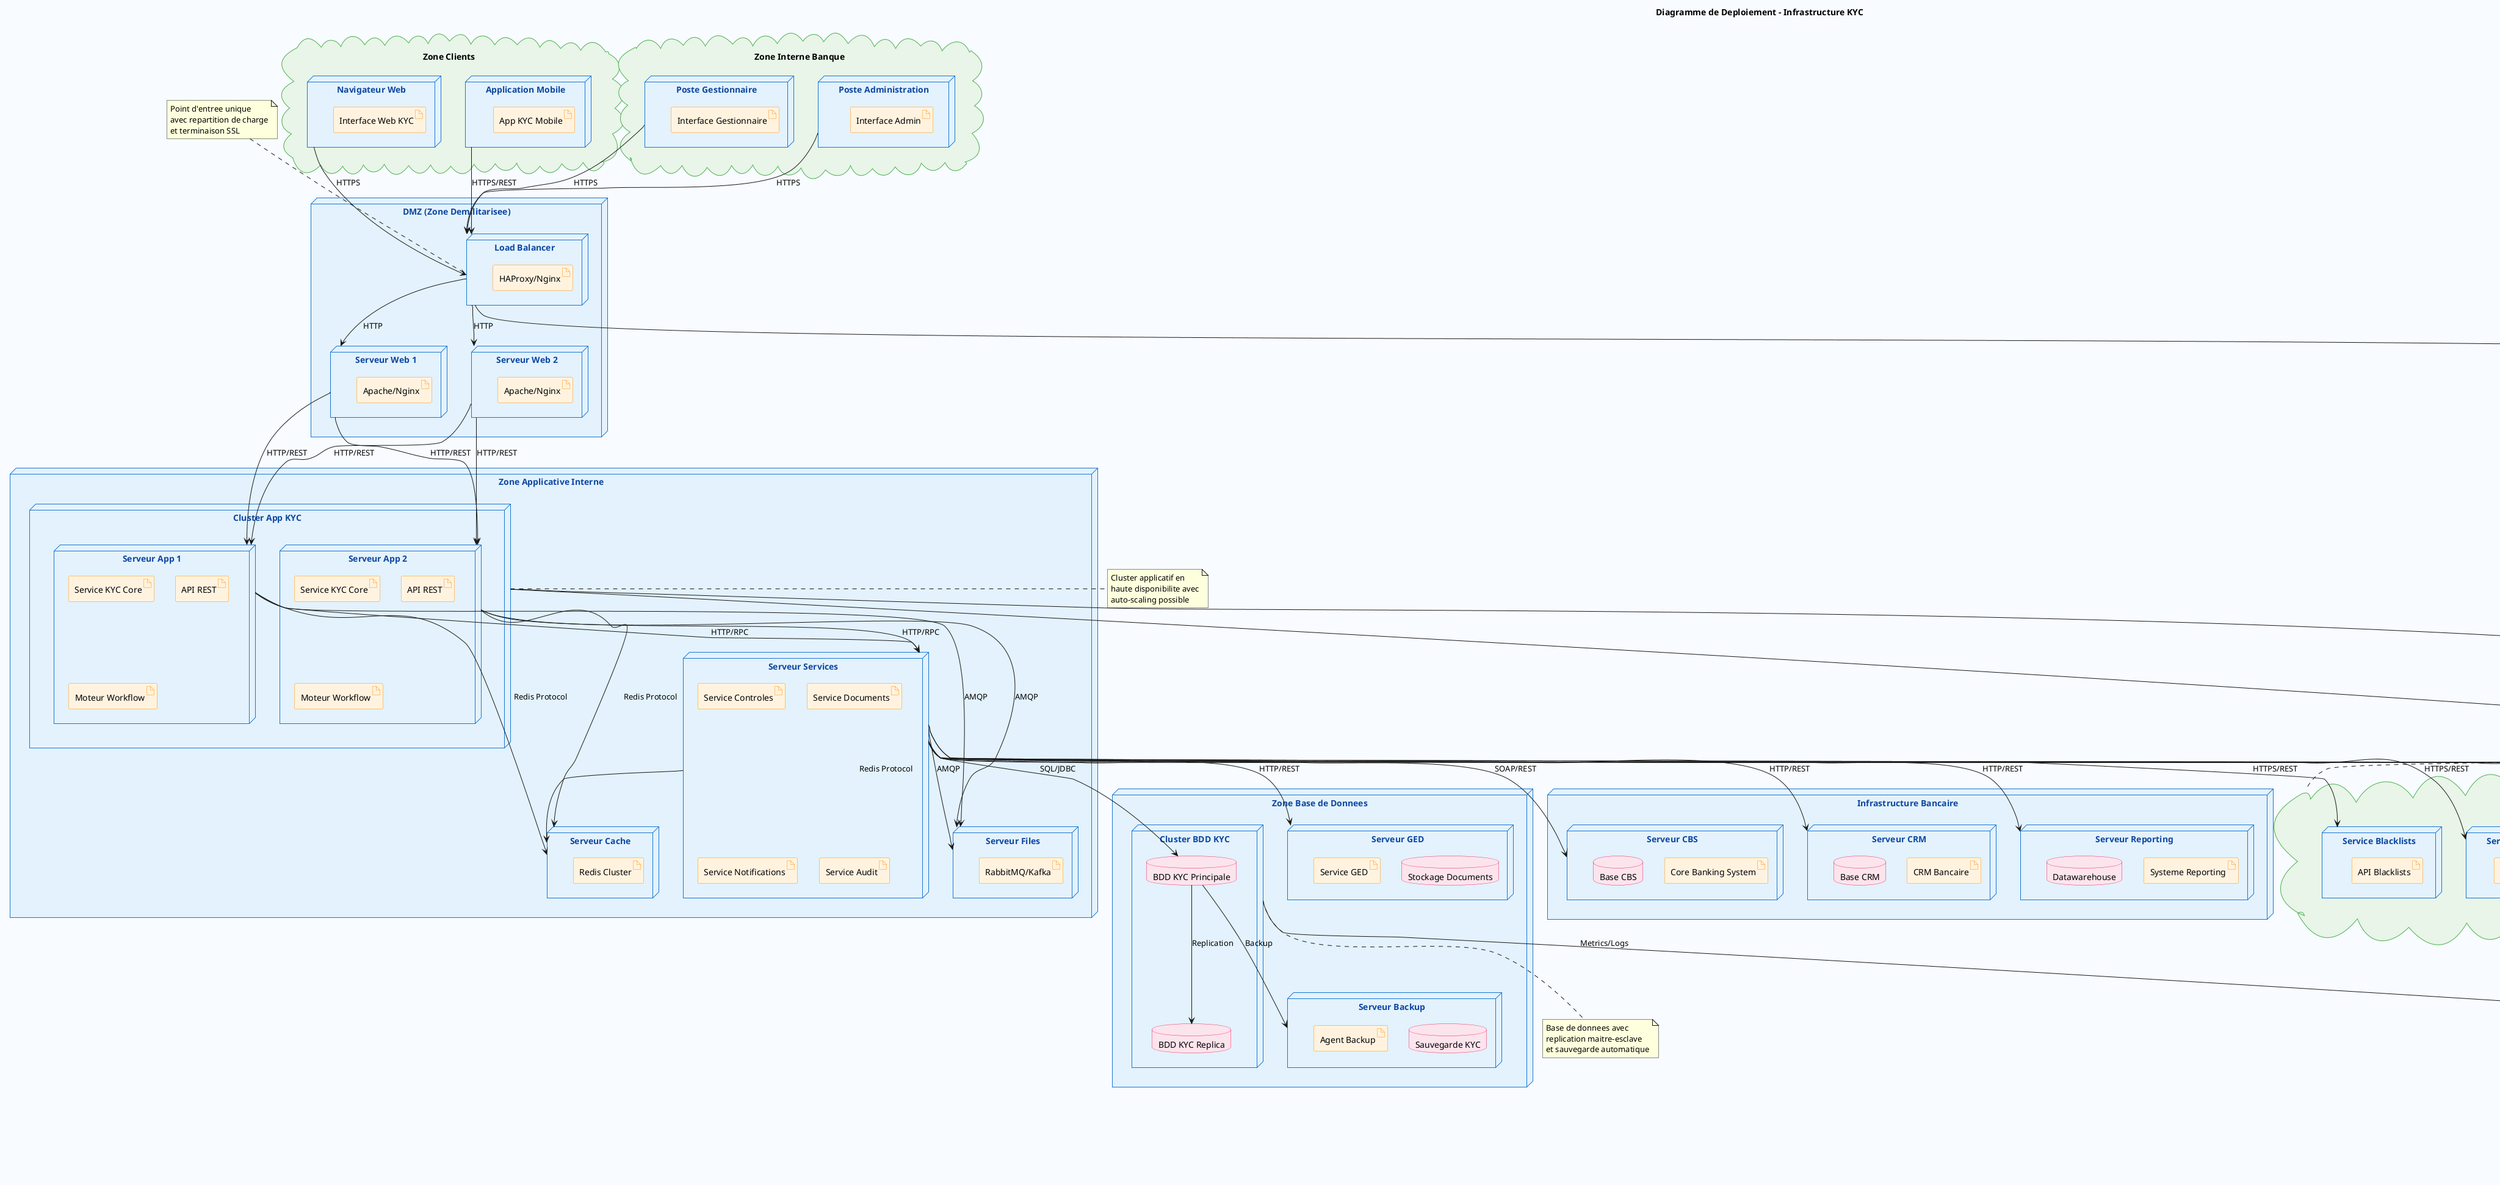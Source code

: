 @startuml DiagrammeDeploiementKYC
skinparam backgroundColor #F8FBFF
skinparam node {
    BackgroundColor #E3F2FD
    BorderColor #1976D2
    FontColor #0D47A1
}
skinparam artifact {
    BackgroundColor #FFF3E0
    BorderColor #FF8F00
}
skinparam cloud {
    BackgroundColor #E8F5E8
    BorderColor #4CAF50
}
skinparam database {
    BackgroundColor #FCE4EC
    BorderColor #E91E63
}

title Diagramme de Deploiement - Infrastructure KYC

' === ZONE UTILISATEURS ===
cloud "Zone Clients" {
    node "Navigateur Web" as WebBrowser {
        artifact "Interface Web KYC" as WebUI
    }
    
    node "Application Mobile" as MobileApp {
        artifact "App KYC Mobile" as MobileUI
    }
}

cloud "Zone Interne Banque" {
    node "Poste Gestionnaire" as ManagerPC {
        artifact "Interface Gestionnaire" as ManagerUI
    }
    
    node "Poste Administration" as AdminPC {
        artifact "Interface Admin" as AdminUI
    }
}

' === ZONE DMZ ===
node "DMZ (Zone Demilitarisee)" {
    node "Load Balancer" as LB {
        artifact "HAProxy/Nginx" as Proxy
    }
    
    node "Serveur Web 1" as Web1 {
        artifact "Apache/Nginx" as WebServer1
    }
    
    node "Serveur Web 2" as Web2 {
        artifact "Apache/Nginx" as WebServer2
    }
}

' === ZONE APPLICATIVE ===
node "Zone Applicative Interne" {
    node "Cluster App KYC" as AppCluster {
        node "Serveur App 1" as App1 {
            artifact "Service KYC Core" as KYCCore1
            artifact "API REST" as REST1
            artifact "Moteur Workflow" as Workflow1
        }
        
        node "Serveur App 2" as App2 {
            artifact "Service KYC Core" as KYCCore2
            artifact "API REST" as REST2
            artifact "Moteur Workflow" as Workflow2
        }
    }
    
    node "Serveur Services" as ServicesNode {
        artifact "Service Controles" as ControlService
        artifact "Service Documents" as DocService
        artifact "Service Notifications" as NotifService
        artifact "Service Audit" as AuditService
    }
    
    node "Serveur Cache" as CacheNode {
        artifact "Redis Cluster" as Redis
    }
    
    node "Serveur Files" as QueueNode {
        artifact "RabbitMQ/Kafka" as MessageQueue
    }
}

' === ZONE DONNEES ===
node "Zone Base de Donnees" {
    node "Cluster BDD KYC" as DBCluster {
        database "BDD KYC Principale" as MainDB
        database "BDD KYC Replica" as ReplicaDB
    }
    
    node "Serveur GED" as GEDNode {
        database "Stockage Documents" as GEDStorage
        artifact "Service GED" as GEDService
    }
    
    node "Serveur Backup" as BackupNode {
        database "Sauvegarde KYC" as BackupDB
        artifact "Agent Backup" as BackupAgent
    }
}

' === SYSTEMES BANCAIRES ===
node "Infrastructure Bancaire" {
    node "Serveur CBS" as CBSNode {
        artifact "Core Banking System" as CBS
        database "Base CBS" as CBSDatabase
    }
    
    node "Serveur CRM" as CRMNode {
        artifact "CRM Bancaire" as CRM
        database "Base CRM" as CRMDatabase
    }
    
    node "Serveur Reporting" as ReportNode {
        artifact "Systeme Reporting" as Reporting
        database "Datawarehouse" as DWH
    }
}

' === SERVICES EXTERNES ===
cloud "Services Externes Internet" {
    node "Service Blacklists" as BlacklistSvc {
        artifact "API Blacklists" as BlacklistAPI
    }
    
    node "Service PPE" as PPESvc {
        artifact "API PPE" as PPEAPI
    }
    
    node "Service FATCA" as FATCASvc {
        artifact "API FATCA/CRS" as FATCAAPI
    }
    
    node "Service Verification ID" as IDSvc {
        artifact "API Verification" as IDAPI
    }
    
    node "Service Signature" as SignatureSvc {
        artifact "Serveur Signature" as SignatureServer
    }
}

' === MONITORING ET SECURITE ===
node "Infrastructure Transverse" {
    node "Serveur Monitoring" as MonitorNode {
        artifact "Prometheus/Grafana" as Monitoring
        artifact "ELK Stack" as Logging
    }
    
    node "Serveur Securite" as SecurityNode {
        artifact "LDAP/AD" as Authentication
        artifact "Firewall Rules" as Firewall
        artifact "Antivirus" as Antivirus
    }
}

' === CONNEXIONS UTILISATEURS ===
WebBrowser --> LB : HTTPS
MobileApp --> LB : HTTPS/REST
ManagerPC --> LB : HTTPS
AdminPC --> LB : HTTPS

' === LOAD BALANCING ===
LB --> Web1 : HTTP
LB --> Web2 : HTTP

' === SERVEURS WEB ===
Web1 --> App1 : HTTP/REST
Web1 --> App2 : HTTP/REST
Web2 --> App1 : HTTP/REST
Web2 --> App2 : HTTP/REST

' === CLUSTER APPLICATIF ===
App1 --> ServicesNode : HTTP/RPC
App2 --> ServicesNode : HTTP/RPC
App1 --> CacheNode : Redis Protocol
App2 --> CacheNode : Redis Protocol
App1 --> QueueNode : AMQP
App2 --> QueueNode : AMQP

' === SERVICES VERS DONNEES ===
ServicesNode --> MainDB : SQL/JDBC
ServicesNode --> GEDNode : HTTP/REST
ServicesNode --> CacheNode : Redis Protocol
ServicesNode --> QueueNode : AMQP

' === REPLICATION BDD ===
MainDB --> ReplicaDB : Replication
MainDB --> BackupNode : Backup

' === INTEGRATION BANCAIRE ===
ServicesNode --> CBSNode : SOAP/REST
ServicesNode --> CRMNode : HTTP/REST
ServicesNode --> ReportNode : HTTP/REST

' === SERVICES EXTERNES ===
ServicesNode --> BlacklistSvc : HTTPS/REST
ServicesNode --> PPESvc : HTTPS/REST
ServicesNode --> FATCASvc : HTTPS/REST
ServicesNode --> IDSvc : HTTPS/REST
ServicesNode --> SignatureSvc : HTTPS/REST

' === MONITORING ===
AppCluster --> MonitorNode : Metrics/Logs
ServicesNode --> MonitorNode : Metrics/Logs
DBCluster --> MonitorNode : Metrics/Logs

' === SECURITE ===
LB --> SecurityNode : Auth/Audit
AppCluster --> SecurityNode : Auth/Audit
ServicesNode --> SecurityNode : Auth/Audit

note top of LB
  Point d'entree unique
  avec repartition de charge
  et terminaison SSL
end note

note right of AppCluster
  Cluster applicatif en
  haute disponibilite avec
  auto-scaling possible
end note

note bottom of DBCluster
  Base de donnees avec
  replication maitre-esclave
  et sauvegarde automatique
end note

note left of "Services Externes Internet"
  Appels securises vers
  services tiers avec
  authentification et
  controle des quotas
end note

@enduml